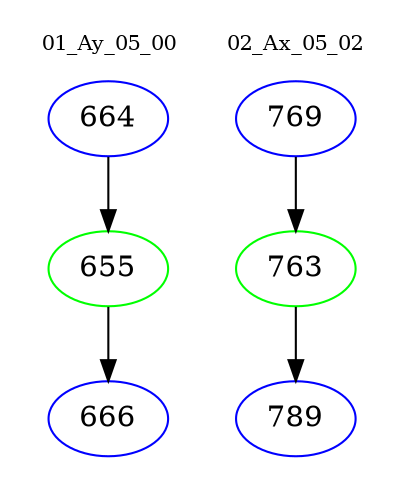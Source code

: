 digraph{
subgraph cluster_0 {
color = white
label = "01_Ay_05_00";
fontsize=10;
T0_664 [label="664", color="blue"]
T0_664 -> T0_655 [color="black"]
T0_655 [label="655", color="green"]
T0_655 -> T0_666 [color="black"]
T0_666 [label="666", color="blue"]
}
subgraph cluster_1 {
color = white
label = "02_Ax_05_02";
fontsize=10;
T1_769 [label="769", color="blue"]
T1_769 -> T1_763 [color="black"]
T1_763 [label="763", color="green"]
T1_763 -> T1_789 [color="black"]
T1_789 [label="789", color="blue"]
}
}
